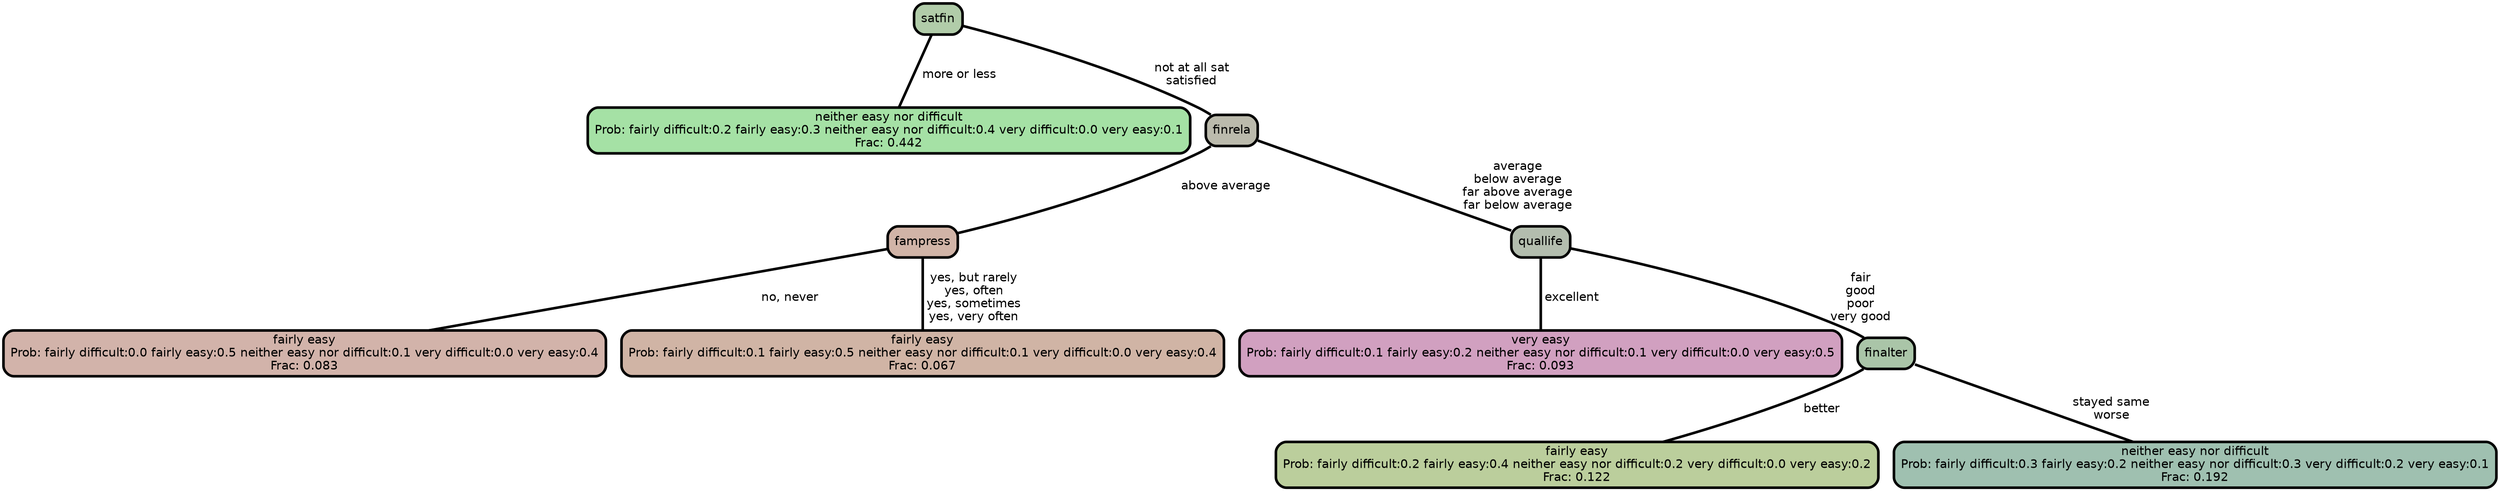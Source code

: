 graph Tree {
node [shape=box, style="filled, rounded",color="black",penwidth="3",fontcolor="black",                 fontname=helvetica] ;
graph [ranksep="0 equally", splines=straight,                 bgcolor=transparent, dpi=200] ;
edge [fontname=helvetica, color=black] ;
0 [label="neither easy nor difficult
Prob: fairly difficult:0.2 fairly easy:0.3 neither easy nor difficult:0.4 very difficult:0.0 very easy:0.1
Frac: 0.442", fillcolor="#a5e1a5"] ;
1 [label="satfin", fillcolor="#b1cca9"] ;
2 [label="fairly easy
Prob: fairly difficult:0.0 fairly easy:0.5 neither easy nor difficult:0.1 very difficult:0.0 very easy:0.4
Frac: 0.083", fillcolor="#d2b3aa"] ;
3 [label="fampress", fillcolor="#d1b4a7"] ;
4 [label="fairly easy
Prob: fairly difficult:0.1 fairly easy:0.5 neither easy nor difficult:0.1 very difficult:0.0 very easy:0.4
Frac: 0.067", fillcolor="#d0b4a5"] ;
5 [label="finrela", fillcolor="#bbbaac"] ;
6 [label="very easy
Prob: fairly difficult:0.1 fairly easy:0.2 neither easy nor difficult:0.1 very difficult:0.0 very easy:0.5
Frac: 0.093", fillcolor="#d1a0c0"] ;
7 [label="quallife", fillcolor="#b3bdae"] ;
8 [label="fairly easy
Prob: fairly difficult:0.2 fairly easy:0.4 neither easy nor difficult:0.2 very difficult:0.0 very easy:0.2
Frac: 0.122", fillcolor="#bbce9c"] ;
9 [label="finalter", fillcolor="#aac5a8"] ;
10 [label="neither easy nor difficult
Prob: fairly difficult:0.3 fairly easy:0.2 neither easy nor difficult:0.3 very difficult:0.2 very easy:0.1
Frac: 0.192", fillcolor="#9fc0b0"] ;
1 -- 0 [label=" more or less",penwidth=3] ;
1 -- 5 [label=" not at all sat\n satisfied",penwidth=3] ;
3 -- 2 [label=" no, never",penwidth=3] ;
3 -- 4 [label=" yes, but rarely\n yes, often\n yes, sometimes\n yes, very often",penwidth=3] ;
5 -- 3 [label=" above average",penwidth=3] ;
5 -- 7 [label=" average\n below average\n far above average\n far below average",penwidth=3] ;
7 -- 6 [label=" excellent",penwidth=3] ;
7 -- 9 [label=" fair\n good\n poor\n very good",penwidth=3] ;
9 -- 8 [label=" better",penwidth=3] ;
9 -- 10 [label=" stayed same\n worse",penwidth=3] ;
{rank = same;}}
